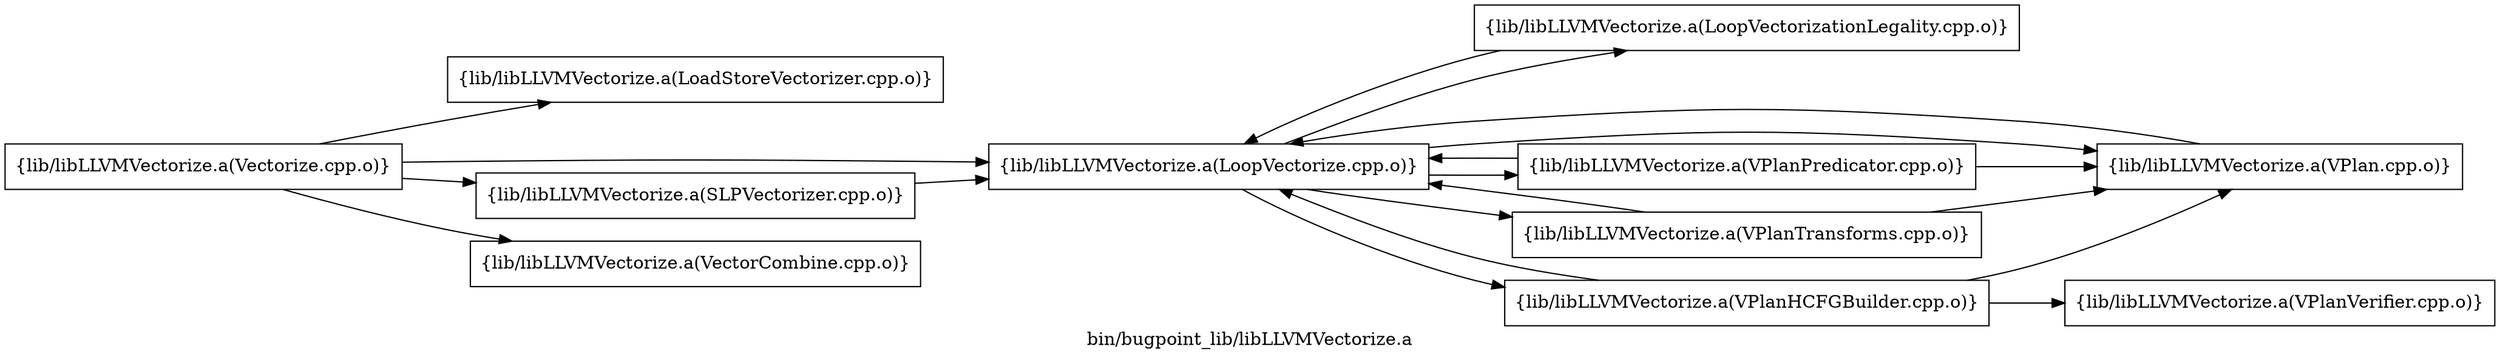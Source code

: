 digraph "bin/bugpoint_lib/libLLVMVectorize.a" {
	label="bin/bugpoint_lib/libLLVMVectorize.a";
	rankdir=LR;

	Node0x5646d48a3f98 [shape=record,shape=box,group=0,label="{lib/libLLVMVectorize.a(LoadStoreVectorizer.cpp.o)}"];
	Node0x5646d48a2e18 [shape=record,shape=box,group=0,label="{lib/libLLVMVectorize.a(LoopVectorize.cpp.o)}"];
	Node0x5646d48a2e18 -> Node0x5646d4893f58;
	Node0x5646d48a2e18 -> Node0x5646d4890e48;
	Node0x5646d48a2e18 -> Node0x5646d4891988;
	Node0x5646d48a2e18 -> Node0x5646d48925b8;
	Node0x5646d48a2e18 -> Node0x5646d4891f78;
	Node0x5646d4894bd8 [shape=record,shape=box,group=0,label="{lib/libLLVMVectorize.a(SLPVectorizer.cpp.o)}"];
	Node0x5646d4894bd8 -> Node0x5646d48a2e18;
	Node0x5646d4894c28 [shape=record,shape=box,group=0,label="{lib/libLLVMVectorize.a(Vectorize.cpp.o)}"];
	Node0x5646d4894c28 -> Node0x5646d48a3f98;
	Node0x5646d4894c28 -> Node0x5646d48a2e18;
	Node0x5646d4894c28 -> Node0x5646d4894bd8;
	Node0x5646d4894c28 -> Node0x5646d4890a88;
	Node0x5646d4890a88 [shape=record,shape=box,group=0,label="{lib/libLLVMVectorize.a(VectorCombine.cpp.o)}"];
	Node0x5646d4893f58 [shape=record,shape=box,group=0,label="{lib/libLLVMVectorize.a(LoopVectorizationLegality.cpp.o)}"];
	Node0x5646d4893f58 -> Node0x5646d48a2e18;
	Node0x5646d4890e48 [shape=record,shape=box,group=0,label="{lib/libLLVMVectorize.a(VPlan.cpp.o)}"];
	Node0x5646d4890e48 -> Node0x5646d48a2e18;
	Node0x5646d4891988 [shape=record,shape=box,group=0,label="{lib/libLLVMVectorize.a(VPlanHCFGBuilder.cpp.o)}"];
	Node0x5646d4891988 -> Node0x5646d48a2e18;
	Node0x5646d4891988 -> Node0x5646d4890e48;
	Node0x5646d4891988 -> Node0x5646d48a1fb8;
	Node0x5646d48925b8 [shape=record,shape=box,group=0,label="{lib/libLLVMVectorize.a(VPlanPredicator.cpp.o)}"];
	Node0x5646d48925b8 -> Node0x5646d48a2e18;
	Node0x5646d48925b8 -> Node0x5646d4890e48;
	Node0x5646d4891f78 [shape=record,shape=box,group=0,label="{lib/libLLVMVectorize.a(VPlanTransforms.cpp.o)}"];
	Node0x5646d4891f78 -> Node0x5646d48a2e18;
	Node0x5646d4891f78 -> Node0x5646d4890e48;
	Node0x5646d48a1fb8 [shape=record,shape=box,group=0,label="{lib/libLLVMVectorize.a(VPlanVerifier.cpp.o)}"];
}
